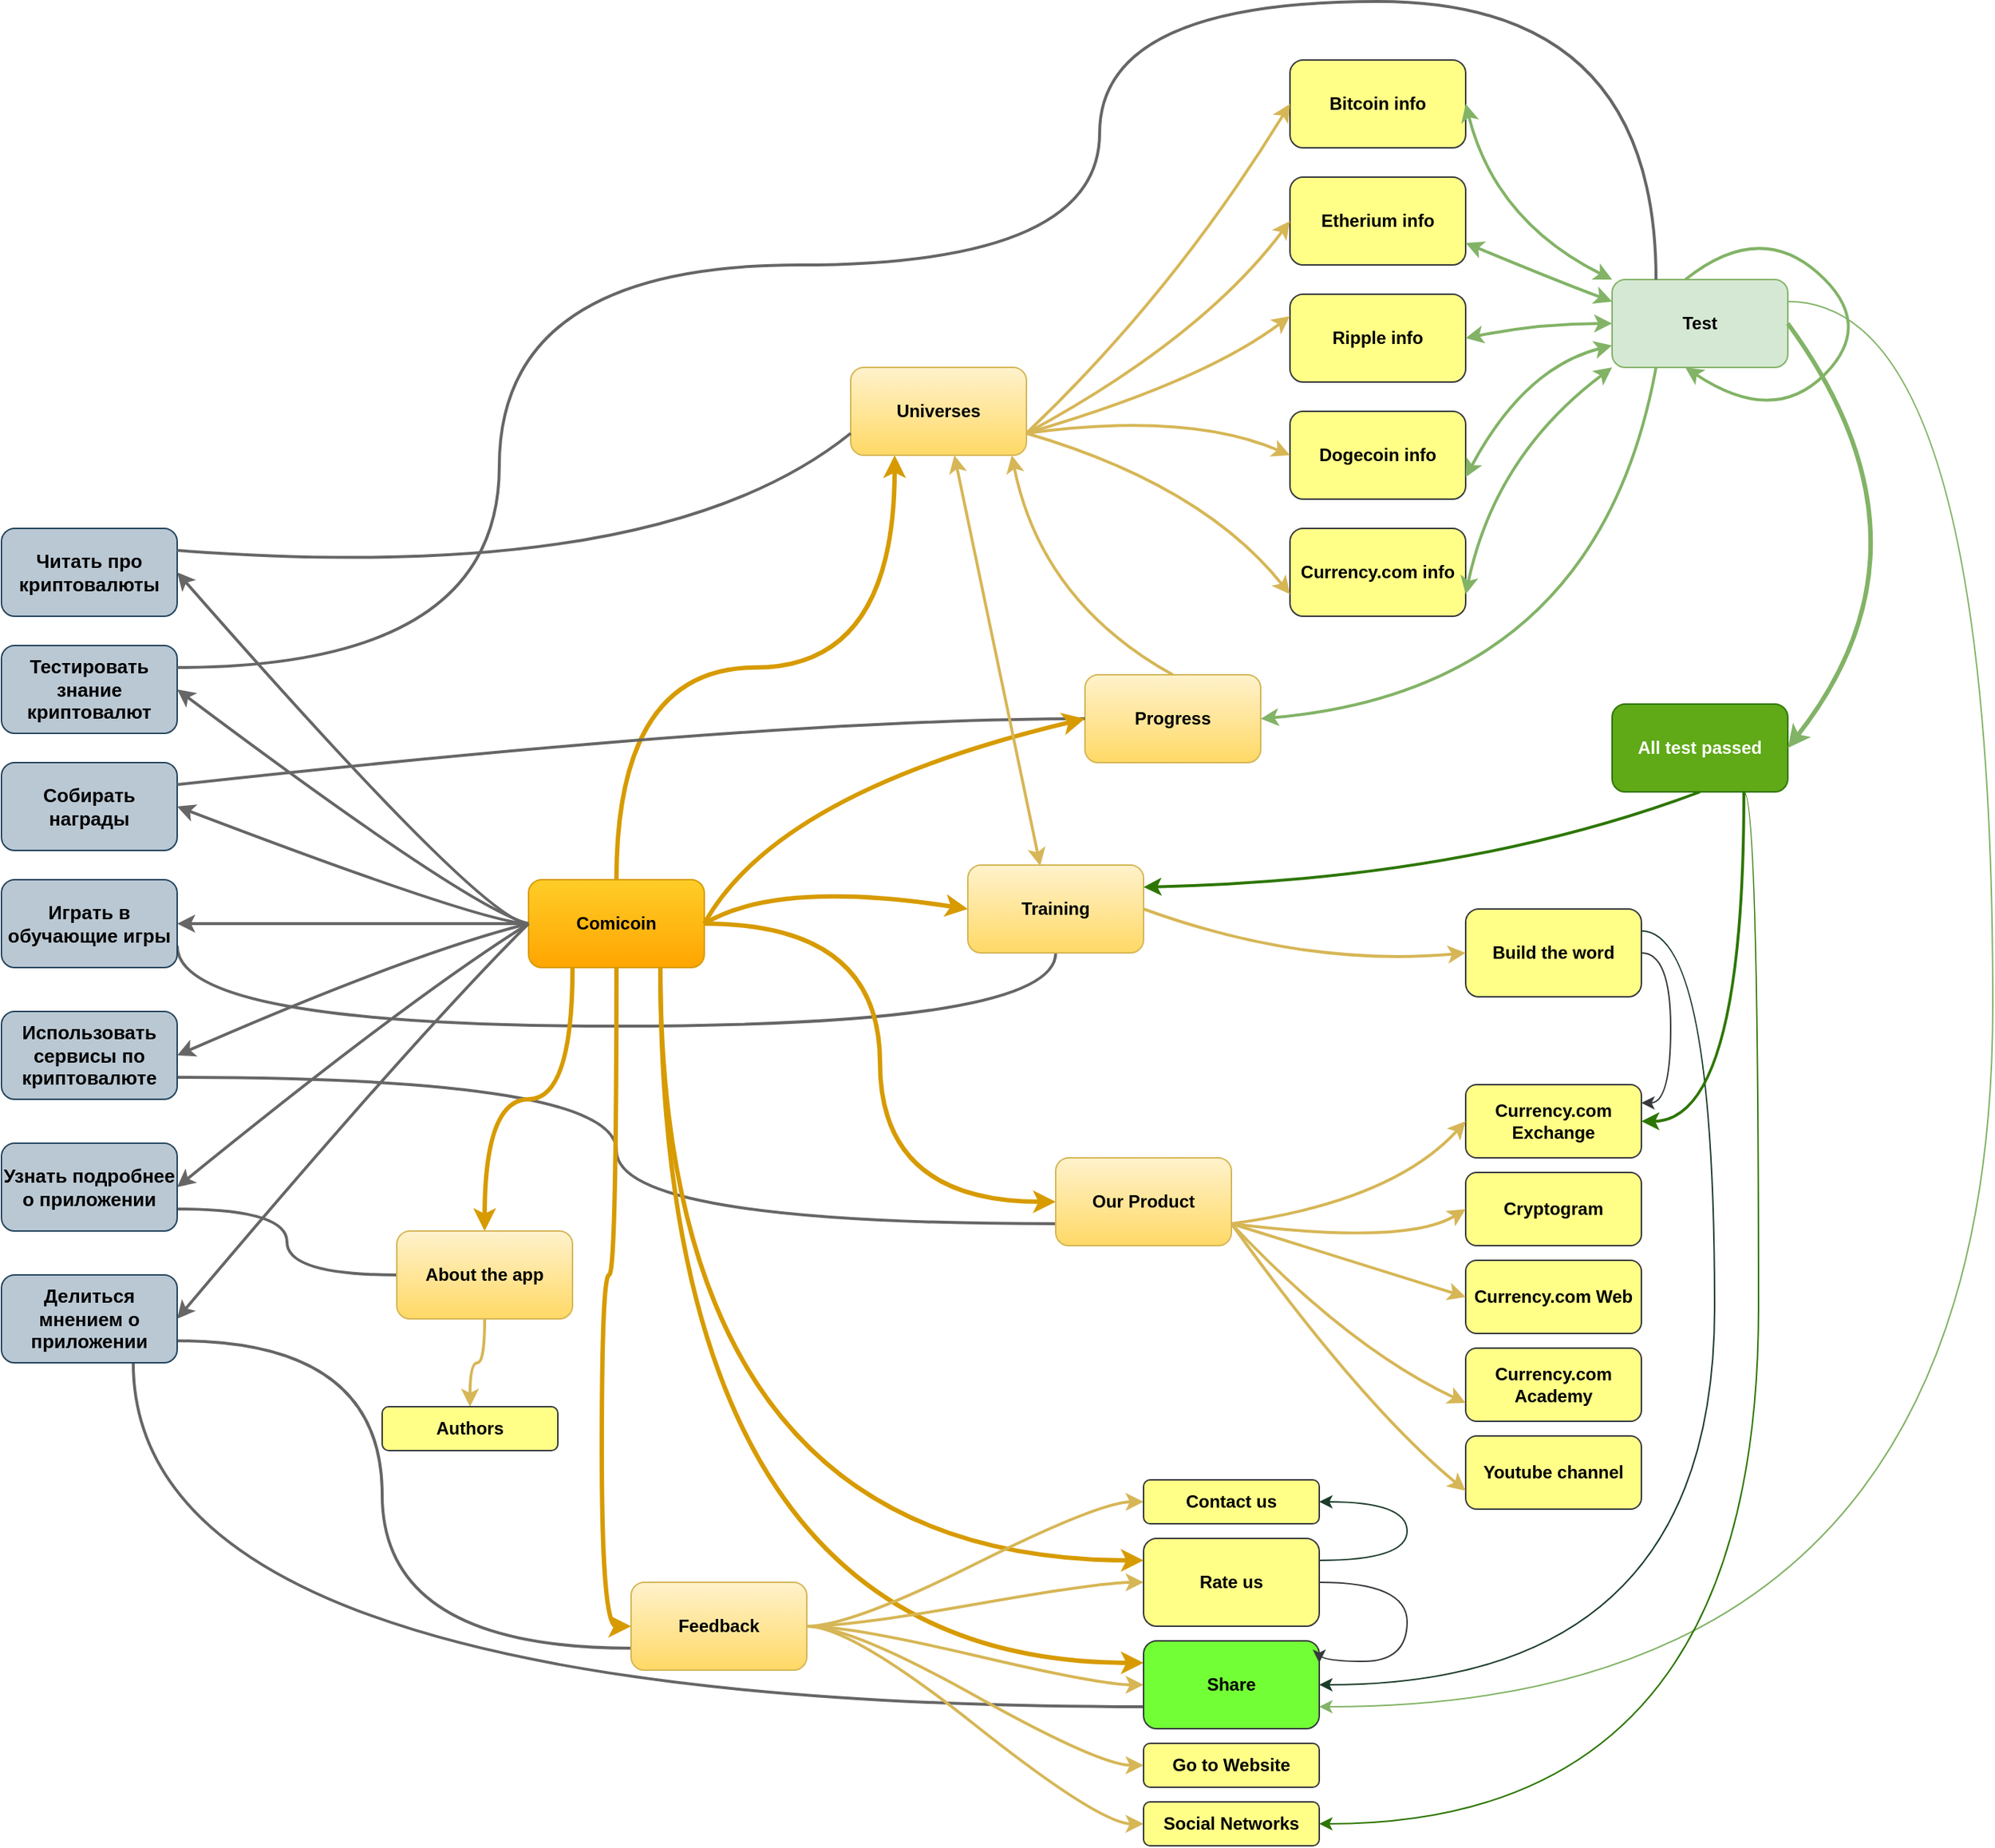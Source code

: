 <mxfile version="20.8.10" type="github">
  <diagram id="6a731a19-8d31-9384-78a2-239565b7b9f0" name="Page-1">
    <mxGraphModel dx="1500" dy="1657" grid="1" gridSize="10" guides="0" tooltips="1" connect="1" arrows="0" fold="1" page="1" pageScale="1" pageWidth="1169" pageHeight="827" background="none" math="0" shadow="0">
      <root>
        <mxCell id="0" />
        <mxCell id="1" parent="0" />
        <mxCell id="xASsT9ErBBi53nfP-A5v-1902" style="edgeStyle=orthogonalEdgeStyle;curved=1;orthogonalLoop=1;jettySize=auto;html=1;exitX=1;exitY=0.75;exitDx=0;exitDy=0;entryX=0;entryY=0.5;entryDx=0;entryDy=0;startArrow=none;startFill=0;endArrow=none;endFill=0;fontStyle=1;fillColor=#f5f5f5;gradientColor=#b3b3b3;strokeColor=#666666;strokeWidth=2;" edge="1" parent="1" source="xASsT9ErBBi53nfP-A5v-1779" target="xASsT9ErBBi53nfP-A5v-1898">
          <mxGeometry relative="1" as="geometry" />
        </mxCell>
        <mxCell id="xASsT9ErBBi53nfP-A5v-1779" value="Узнать подробнее о приложении" style="rounded=1;whiteSpace=wrap;html=1;fillColor=#bac8d3;strokeColor=#23445d;fontStyle=1;fontSize=13;" vertex="1" parent="1">
          <mxGeometry x="170" y="620" width="120" height="60" as="geometry" />
        </mxCell>
        <mxCell id="xASsT9ErBBi53nfP-A5v-1904" style="edgeStyle=orthogonalEdgeStyle;curved=1;orthogonalLoop=1;jettySize=auto;html=1;exitX=1;exitY=0.75;exitDx=0;exitDy=0;entryX=0;entryY=0.75;entryDx=0;entryDy=0;startArrow=none;startFill=0;endArrow=none;endFill=0;fontStyle=1;fillColor=#f5f5f5;gradientColor=#b3b3b3;strokeColor=#666666;strokeWidth=2;" edge="1" parent="1" source="xASsT9ErBBi53nfP-A5v-1780" target="xASsT9ErBBi53nfP-A5v-1797">
          <mxGeometry relative="1" as="geometry" />
        </mxCell>
        <mxCell id="xASsT9ErBBi53nfP-A5v-1780" value="Использовать сервисы по криптовалюте" style="rounded=1;whiteSpace=wrap;html=1;fillColor=#bac8d3;strokeColor=#23445d;fontStyle=1;fontSize=13;" vertex="1" parent="1">
          <mxGeometry x="170" y="530" width="120" height="60" as="geometry" />
        </mxCell>
        <mxCell id="xASsT9ErBBi53nfP-A5v-1905" style="edgeStyle=orthogonalEdgeStyle;curved=1;orthogonalLoop=1;jettySize=auto;html=1;exitX=1;exitY=0.75;exitDx=0;exitDy=0;entryX=0.5;entryY=1;entryDx=0;entryDy=0;startArrow=none;startFill=0;endArrow=none;endFill=0;fontStyle=1;fillColor=#f5f5f5;gradientColor=#b3b3b3;strokeColor=#666666;strokeWidth=2;" edge="1" parent="1" source="xASsT9ErBBi53nfP-A5v-1781" target="xASsT9ErBBi53nfP-A5v-1796">
          <mxGeometry relative="1" as="geometry">
            <Array as="points">
              <mxPoint x="290" y="540" />
              <mxPoint x="890" y="540" />
            </Array>
          </mxGeometry>
        </mxCell>
        <mxCell id="xASsT9ErBBi53nfP-A5v-1781" value="Играть в обучающие игры" style="rounded=1;whiteSpace=wrap;html=1;fillColor=#bac8d3;strokeColor=#23445d;fontStyle=1;fontSize=13;" vertex="1" parent="1">
          <mxGeometry x="170" y="440" width="120" height="60" as="geometry" />
        </mxCell>
        <mxCell id="xASsT9ErBBi53nfP-A5v-1782" value="Тестировать знание криптовалют" style="rounded=1;whiteSpace=wrap;html=1;fillColor=#bac8d3;strokeColor=#23445d;fontStyle=1;fontSize=13;" vertex="1" parent="1">
          <mxGeometry x="170" y="280" width="120" height="60" as="geometry" />
        </mxCell>
        <mxCell id="xASsT9ErBBi53nfP-A5v-1783" value="Читать про криптовалюты" style="rounded=1;whiteSpace=wrap;html=1;fillColor=#bac8d3;strokeColor=#23445d;fontStyle=1;fontSize=13;" vertex="1" parent="1">
          <mxGeometry x="170" y="200" width="120" height="60" as="geometry" />
        </mxCell>
        <mxCell id="xASsT9ErBBi53nfP-A5v-1903" style="edgeStyle=orthogonalEdgeStyle;curved=1;orthogonalLoop=1;jettySize=auto;html=1;exitX=1;exitY=0.75;exitDx=0;exitDy=0;entryX=0;entryY=0.75;entryDx=0;entryDy=0;startArrow=none;startFill=0;endArrow=none;endFill=0;fontStyle=1;fillColor=#f5f5f5;gradientColor=#b3b3b3;strokeColor=#666666;strokeWidth=2;" edge="1" parent="1" source="xASsT9ErBBi53nfP-A5v-1786" target="xASsT9ErBBi53nfP-A5v-1835">
          <mxGeometry relative="1" as="geometry">
            <Array as="points">
              <mxPoint x="430" y="755" />
              <mxPoint x="430" y="965" />
            </Array>
          </mxGeometry>
        </mxCell>
        <mxCell id="xASsT9ErBBi53nfP-A5v-1927" style="edgeStyle=orthogonalEdgeStyle;curved=1;orthogonalLoop=1;jettySize=auto;html=1;exitX=0.75;exitY=1;exitDx=0;exitDy=0;entryX=0;entryY=0.75;entryDx=0;entryDy=0;strokeColor=#666666;strokeWidth=2;fontSize=13;startArrow=none;startFill=0;endArrow=none;endFill=0;fillColor=#f5f5f5;gradientColor=#b3b3b3;" edge="1" parent="1" source="xASsT9ErBBi53nfP-A5v-1786" target="xASsT9ErBBi53nfP-A5v-1879">
          <mxGeometry relative="1" as="geometry" />
        </mxCell>
        <mxCell id="xASsT9ErBBi53nfP-A5v-1786" value="Делиться мнением о приложении" style="rounded=1;whiteSpace=wrap;html=1;fillColor=#bac8d3;strokeColor=#23445d;fontStyle=1;fontSize=13;" vertex="1" parent="1">
          <mxGeometry x="170" y="710" width="120" height="60" as="geometry" />
        </mxCell>
        <mxCell id="xASsT9ErBBi53nfP-A5v-1891" style="edgeStyle=orthogonalEdgeStyle;curved=1;orthogonalLoop=1;jettySize=auto;html=1;exitX=1;exitY=0.5;exitDx=0;exitDy=0;entryX=0;entryY=0.5;entryDx=0;entryDy=0;startArrow=none;startFill=0;endArrow=classic;endFill=1;fontStyle=1;fillColor=#ffcd28;gradientColor=#ffa500;strokeColor=#d79b00;strokeWidth=3;" edge="1" parent="1" source="xASsT9ErBBi53nfP-A5v-1787" target="xASsT9ErBBi53nfP-A5v-1797">
          <mxGeometry relative="1" as="geometry" />
        </mxCell>
        <mxCell id="xASsT9ErBBi53nfP-A5v-1893" style="edgeStyle=orthogonalEdgeStyle;curved=1;orthogonalLoop=1;jettySize=auto;html=1;exitX=0.5;exitY=1;exitDx=0;exitDy=0;entryX=0;entryY=0.5;entryDx=0;entryDy=0;startArrow=none;startFill=0;endArrow=classic;endFill=1;fontStyle=1;fillColor=#ffcd28;gradientColor=#ffa500;strokeColor=#d79b00;strokeWidth=3;" edge="1" parent="1" source="xASsT9ErBBi53nfP-A5v-1787" target="xASsT9ErBBi53nfP-A5v-1835">
          <mxGeometry relative="1" as="geometry" />
        </mxCell>
        <mxCell id="xASsT9ErBBi53nfP-A5v-1894" style="edgeStyle=orthogonalEdgeStyle;curved=1;orthogonalLoop=1;jettySize=auto;html=1;exitX=0.5;exitY=0;exitDx=0;exitDy=0;entryX=0.25;entryY=1;entryDx=0;entryDy=0;startArrow=none;startFill=0;endArrow=classic;endFill=1;fontStyle=1;fillColor=#ffcd28;gradientColor=#ffa500;strokeColor=#d79b00;strokeWidth=3;" edge="1" parent="1" source="xASsT9ErBBi53nfP-A5v-1787" target="xASsT9ErBBi53nfP-A5v-1795">
          <mxGeometry relative="1" as="geometry" />
        </mxCell>
        <mxCell id="xASsT9ErBBi53nfP-A5v-1895" style="edgeStyle=orthogonalEdgeStyle;curved=1;orthogonalLoop=1;jettySize=auto;html=1;exitX=0.75;exitY=1;exitDx=0;exitDy=0;entryX=0;entryY=0.25;entryDx=0;entryDy=0;startArrow=none;startFill=0;endArrow=classic;endFill=1;fontStyle=1;fillColor=#ffcd28;gradientColor=#ffa500;strokeColor=#d79b00;strokeWidth=3;" edge="1" parent="1" source="xASsT9ErBBi53nfP-A5v-1787" target="xASsT9ErBBi53nfP-A5v-1880">
          <mxGeometry relative="1" as="geometry" />
        </mxCell>
        <mxCell id="xASsT9ErBBi53nfP-A5v-1896" style="edgeStyle=orthogonalEdgeStyle;curved=1;orthogonalLoop=1;jettySize=auto;html=1;exitX=0.75;exitY=1;exitDx=0;exitDy=0;entryX=0;entryY=0.25;entryDx=0;entryDy=0;startArrow=none;startFill=0;endArrow=classic;endFill=1;fontStyle=1;fillColor=#ffcd28;gradientColor=#ffa500;strokeColor=#d79b00;strokeWidth=3;" edge="1" parent="1" source="xASsT9ErBBi53nfP-A5v-1787" target="xASsT9ErBBi53nfP-A5v-1879">
          <mxGeometry relative="1" as="geometry" />
        </mxCell>
        <mxCell id="xASsT9ErBBi53nfP-A5v-1901" style="edgeStyle=orthogonalEdgeStyle;curved=1;orthogonalLoop=1;jettySize=auto;html=1;exitX=0.25;exitY=1;exitDx=0;exitDy=0;entryX=0.5;entryY=0;entryDx=0;entryDy=0;startArrow=none;startFill=0;endArrow=classic;endFill=1;fontStyle=1;fillColor=#ffcd28;gradientColor=#ffa500;strokeColor=#d79b00;strokeWidth=3;" edge="1" parent="1" source="xASsT9ErBBi53nfP-A5v-1787" target="xASsT9ErBBi53nfP-A5v-1898">
          <mxGeometry relative="1" as="geometry" />
        </mxCell>
        <mxCell id="xASsT9ErBBi53nfP-A5v-1787" value="Comicoin" style="rounded=1;whiteSpace=wrap;html=1;fontStyle=1;fillColor=#ffcd28;strokeColor=#d79b00;gradientColor=#ffa500;" vertex="1" parent="1">
          <mxGeometry x="530" y="440" width="120" height="60" as="geometry" />
        </mxCell>
        <mxCell id="xASsT9ErBBi53nfP-A5v-1788" value="" style="curved=1;endArrow=classic;html=1;rounded=0;entryX=1;entryY=0.5;entryDx=0;entryDy=0;exitX=0;exitY=0.5;exitDx=0;exitDy=0;fontStyle=1;fillColor=#f5f5f5;gradientColor=#b3b3b3;strokeColor=#666666;strokeWidth=2;" edge="1" parent="1" source="xASsT9ErBBi53nfP-A5v-1787" target="xASsT9ErBBi53nfP-A5v-1783">
          <mxGeometry width="50" height="50" relative="1" as="geometry">
            <mxPoint x="510" y="470" as="sourcePoint" />
            <mxPoint x="560" y="420" as="targetPoint" />
            <Array as="points">
              <mxPoint x="500" y="470" />
            </Array>
          </mxGeometry>
        </mxCell>
        <mxCell id="xASsT9ErBBi53nfP-A5v-1789" value="" style="curved=1;endArrow=classic;html=1;rounded=0;entryX=1;entryY=0.5;entryDx=0;entryDy=0;exitX=0;exitY=0.5;exitDx=0;exitDy=0;fontStyle=1;fillColor=#f5f5f5;gradientColor=#b3b3b3;strokeColor=#666666;strokeWidth=2;" edge="1" parent="1" source="xASsT9ErBBi53nfP-A5v-1787" target="xASsT9ErBBi53nfP-A5v-1782">
          <mxGeometry width="50" height="50" relative="1" as="geometry">
            <mxPoint x="510" y="470" as="sourcePoint" />
            <mxPoint x="560" y="420" as="targetPoint" />
            <Array as="points">
              <mxPoint x="490" y="460" />
            </Array>
          </mxGeometry>
        </mxCell>
        <mxCell id="xASsT9ErBBi53nfP-A5v-1791" value="" style="curved=1;endArrow=classic;html=1;rounded=0;entryX=1;entryY=0.5;entryDx=0;entryDy=0;fontStyle=1;fillColor=#f5f5f5;gradientColor=#b3b3b3;strokeColor=#666666;strokeWidth=2;" edge="1" parent="1" target="xASsT9ErBBi53nfP-A5v-1781">
          <mxGeometry width="50" height="50" relative="1" as="geometry">
            <mxPoint x="530" y="470" as="sourcePoint" />
            <mxPoint x="410" y="390" as="targetPoint" />
            <Array as="points">
              <mxPoint x="500" y="470" />
            </Array>
          </mxGeometry>
        </mxCell>
        <mxCell id="xASsT9ErBBi53nfP-A5v-1792" value="" style="curved=1;endArrow=classic;html=1;rounded=0;entryX=1;entryY=0.5;entryDx=0;entryDy=0;exitX=0;exitY=0.5;exitDx=0;exitDy=0;fontStyle=1;fillColor=#f5f5f5;gradientColor=#b3b3b3;strokeColor=#666666;strokeWidth=2;" edge="1" parent="1" source="xASsT9ErBBi53nfP-A5v-1787" target="xASsT9ErBBi53nfP-A5v-1780">
          <mxGeometry width="50" height="50" relative="1" as="geometry">
            <mxPoint x="550" y="490" as="sourcePoint" />
            <mxPoint x="420" y="400" as="targetPoint" />
            <Array as="points">
              <mxPoint x="450" y="490" />
            </Array>
          </mxGeometry>
        </mxCell>
        <mxCell id="xASsT9ErBBi53nfP-A5v-1793" value="" style="curved=1;endArrow=classic;html=1;rounded=0;entryX=1;entryY=0.5;entryDx=0;entryDy=0;exitX=0;exitY=0.5;exitDx=0;exitDy=0;fontStyle=1;fillColor=#f5f5f5;gradientColor=#b3b3b3;strokeColor=#666666;strokeWidth=2;" edge="1" parent="1" source="xASsT9ErBBi53nfP-A5v-1787" target="xASsT9ErBBi53nfP-A5v-1779">
          <mxGeometry width="50" height="50" relative="1" as="geometry">
            <mxPoint x="560" y="500" as="sourcePoint" />
            <mxPoint x="430" y="410" as="targetPoint" />
            <Array as="points">
              <mxPoint x="450" y="520" />
            </Array>
          </mxGeometry>
        </mxCell>
        <mxCell id="xASsT9ErBBi53nfP-A5v-1794" value="" style="curved=1;endArrow=classic;html=1;rounded=0;entryX=1;entryY=0.5;entryDx=0;entryDy=0;exitX=0;exitY=0.5;exitDx=0;exitDy=0;fontStyle=1;fillColor=#f5f5f5;gradientColor=#b3b3b3;strokeColor=#666666;strokeWidth=2;" edge="1" parent="1" source="xASsT9ErBBi53nfP-A5v-1787" target="xASsT9ErBBi53nfP-A5v-1786">
          <mxGeometry width="50" height="50" relative="1" as="geometry">
            <mxPoint x="570" y="510" as="sourcePoint" />
            <mxPoint x="440" y="420" as="targetPoint" />
            <Array as="points">
              <mxPoint x="450" y="550" />
            </Array>
          </mxGeometry>
        </mxCell>
        <mxCell id="xASsT9ErBBi53nfP-A5v-1795" value="Universes" style="rounded=1;whiteSpace=wrap;html=1;fontStyle=1;fillColor=#fff2cc;gradientColor=#ffd966;strokeColor=#d6b656;" vertex="1" parent="1">
          <mxGeometry x="750" y="90" width="120" height="60" as="geometry" />
        </mxCell>
        <mxCell id="xASsT9ErBBi53nfP-A5v-1796" value="Training" style="rounded=1;whiteSpace=wrap;html=1;fontStyle=1;fillColor=#fff2cc;gradientColor=#ffd966;strokeColor=#d6b656;" vertex="1" parent="1">
          <mxGeometry x="830" y="430" width="120" height="60" as="geometry" />
        </mxCell>
        <mxCell id="xASsT9ErBBi53nfP-A5v-1797" value="Our Product" style="rounded=1;whiteSpace=wrap;html=1;fontStyle=1;fillColor=#fff2cc;gradientColor=#ffd966;strokeColor=#d6b656;" vertex="1" parent="1">
          <mxGeometry x="890" y="630" width="120" height="60" as="geometry" />
        </mxCell>
        <mxCell id="xASsT9ErBBi53nfP-A5v-1798" value="Bitcoin info" style="rounded=1;whiteSpace=wrap;html=1;fontStyle=1;fillColor=#ffff88;strokeColor=#36393d;" vertex="1" parent="1">
          <mxGeometry x="1050" y="-120" width="120" height="60" as="geometry" />
        </mxCell>
        <mxCell id="xASsT9ErBBi53nfP-A5v-1800" value="Собирать награды" style="rounded=1;whiteSpace=wrap;html=1;fillColor=#bac8d3;strokeColor=#23445d;fontStyle=1;fontSize=13;" vertex="1" parent="1">
          <mxGeometry x="170" y="360" width="120" height="60" as="geometry" />
        </mxCell>
        <mxCell id="xASsT9ErBBi53nfP-A5v-1802" value="" style="curved=1;endArrow=classic;html=1;rounded=0;entryX=1;entryY=0.5;entryDx=0;entryDy=0;fontStyle=1;fillColor=#f5f5f5;gradientColor=#b3b3b3;strokeColor=#666666;strokeWidth=2;" edge="1" parent="1" target="xASsT9ErBBi53nfP-A5v-1800">
          <mxGeometry width="50" height="50" relative="1" as="geometry">
            <mxPoint x="530" y="470" as="sourcePoint" />
            <mxPoint x="410" y="340" as="targetPoint" />
            <Array as="points">
              <mxPoint x="500" y="470" />
            </Array>
          </mxGeometry>
        </mxCell>
        <mxCell id="xASsT9ErBBi53nfP-A5v-1803" value="Etherium info" style="rounded=1;whiteSpace=wrap;html=1;fontStyle=1;fillColor=#ffff88;strokeColor=#36393d;" vertex="1" parent="1">
          <mxGeometry x="1050" y="-40" width="120" height="60" as="geometry" />
        </mxCell>
        <mxCell id="xASsT9ErBBi53nfP-A5v-1804" value="Ripple info" style="rounded=1;whiteSpace=wrap;html=1;fontStyle=1;fillColor=#ffff88;strokeColor=#36393d;" vertex="1" parent="1">
          <mxGeometry x="1050" y="40" width="120" height="60" as="geometry" />
        </mxCell>
        <mxCell id="xASsT9ErBBi53nfP-A5v-1805" value="Dogecoin info" style="rounded=1;whiteSpace=wrap;html=1;fontStyle=1;fillColor=#ffff88;strokeColor=#36393d;" vertex="1" parent="1">
          <mxGeometry x="1050" y="120" width="120" height="60" as="geometry" />
        </mxCell>
        <mxCell id="xASsT9ErBBi53nfP-A5v-1806" value="Currency.com info" style="rounded=1;whiteSpace=wrap;html=1;fontStyle=1;fillColor=#ffff88;strokeColor=#36393d;" vertex="1" parent="1">
          <mxGeometry x="1050" y="200" width="120" height="60" as="geometry" />
        </mxCell>
        <mxCell id="xASsT9ErBBi53nfP-A5v-1809" value="" style="curved=1;endArrow=classic;html=1;rounded=0;entryX=0;entryY=0.5;entryDx=0;entryDy=0;exitX=1;exitY=0.75;exitDx=0;exitDy=0;fontStyle=1;fillColor=#fff2cc;strokeColor=#d6b656;strokeWidth=2;" edge="1" parent="1" source="xASsT9ErBBi53nfP-A5v-1795" target="xASsT9ErBBi53nfP-A5v-1798">
          <mxGeometry width="50" height="50" relative="1" as="geometry">
            <mxPoint x="880" y="120" as="sourcePoint" />
            <mxPoint x="810" y="150" as="targetPoint" />
            <Array as="points">
              <mxPoint x="970" y="40" />
            </Array>
          </mxGeometry>
        </mxCell>
        <mxCell id="xASsT9ErBBi53nfP-A5v-1810" value="" style="curved=1;endArrow=classic;html=1;rounded=0;entryX=0;entryY=0.5;entryDx=0;entryDy=0;exitX=1;exitY=0.75;exitDx=0;exitDy=0;fontStyle=1;fillColor=#fff2cc;strokeColor=#d6b656;strokeWidth=2;" edge="1" parent="1" source="xASsT9ErBBi53nfP-A5v-1795" target="xASsT9ErBBi53nfP-A5v-1803">
          <mxGeometry width="50" height="50" relative="1" as="geometry">
            <mxPoint x="890" y="120" as="sourcePoint" />
            <mxPoint x="1060" y="-80" as="targetPoint" />
            <Array as="points">
              <mxPoint x="990" y="70" />
            </Array>
          </mxGeometry>
        </mxCell>
        <mxCell id="xASsT9ErBBi53nfP-A5v-1811" value="" style="curved=1;endArrow=classic;html=1;rounded=0;entryX=0;entryY=0.25;entryDx=0;entryDy=0;exitX=1;exitY=0.75;exitDx=0;exitDy=0;fontStyle=1;fillColor=#fff2cc;strokeColor=#d6b656;strokeWidth=2;" edge="1" parent="1" source="xASsT9ErBBi53nfP-A5v-1795" target="xASsT9ErBBi53nfP-A5v-1804">
          <mxGeometry width="50" height="50" relative="1" as="geometry">
            <mxPoint x="880" y="130" as="sourcePoint" />
            <mxPoint x="1070" y="-70" as="targetPoint" />
            <Array as="points">
              <mxPoint x="990" y="100" />
            </Array>
          </mxGeometry>
        </mxCell>
        <mxCell id="xASsT9ErBBi53nfP-A5v-1812" value="" style="curved=1;endArrow=classic;html=1;rounded=0;entryX=0;entryY=0.5;entryDx=0;entryDy=0;exitX=1;exitY=0.75;exitDx=0;exitDy=0;fontStyle=1;fillColor=#fff2cc;strokeColor=#d6b656;strokeWidth=2;" edge="1" parent="1" source="xASsT9ErBBi53nfP-A5v-1795" target="xASsT9ErBBi53nfP-A5v-1805">
          <mxGeometry width="50" height="50" relative="1" as="geometry">
            <mxPoint x="910" y="140" as="sourcePoint" />
            <mxPoint x="1080" y="-60" as="targetPoint" />
            <Array as="points">
              <mxPoint x="980" y="120" />
            </Array>
          </mxGeometry>
        </mxCell>
        <mxCell id="xASsT9ErBBi53nfP-A5v-1813" value="" style="curved=1;endArrow=classic;html=1;rounded=0;entryX=0;entryY=0.75;entryDx=0;entryDy=0;exitX=1;exitY=0.75;exitDx=0;exitDy=0;fontStyle=1;fillColor=#fff2cc;strokeColor=#d6b656;strokeWidth=2;" edge="1" parent="1" source="xASsT9ErBBi53nfP-A5v-1795" target="xASsT9ErBBi53nfP-A5v-1806">
          <mxGeometry width="50" height="50" relative="1" as="geometry">
            <mxPoint x="920" y="150" as="sourcePoint" />
            <mxPoint x="1090" y="-50" as="targetPoint" />
            <Array as="points">
              <mxPoint x="990" y="170" />
            </Array>
          </mxGeometry>
        </mxCell>
        <mxCell id="xASsT9ErBBi53nfP-A5v-1814" value="" style="endArrow=none;html=1;curved=1;exitX=1;exitY=0.25;exitDx=0;exitDy=0;entryX=0;entryY=0.75;entryDx=0;entryDy=0;fontStyle=1;strokeWidth=2;fillColor=#f5f5f5;gradientColor=#b3b3b3;strokeColor=#666666;" edge="1" parent="1" source="xASsT9ErBBi53nfP-A5v-1783" target="xASsT9ErBBi53nfP-A5v-1795">
          <mxGeometry width="50" height="50" relative="1" as="geometry">
            <mxPoint x="760" y="200" as="sourcePoint" />
            <mxPoint x="810" y="150" as="targetPoint" />
            <Array as="points">
              <mxPoint x="620" y="240" />
            </Array>
          </mxGeometry>
        </mxCell>
        <mxCell id="xASsT9ErBBi53nfP-A5v-1917" style="edgeStyle=orthogonalEdgeStyle;curved=1;orthogonalLoop=1;jettySize=auto;html=1;exitX=1;exitY=0.25;exitDx=0;exitDy=0;entryX=1;entryY=0.75;entryDx=0;entryDy=0;strokeColor=#82B366;strokeWidth=1;fontSize=13;startArrow=none;startFill=0;endArrow=classic;endFill=1;" edge="1" parent="1" source="xASsT9ErBBi53nfP-A5v-1816" target="xASsT9ErBBi53nfP-A5v-1879">
          <mxGeometry relative="1" as="geometry">
            <Array as="points">
              <mxPoint x="1530" y="45" />
              <mxPoint x="1530" y="1005" />
            </Array>
          </mxGeometry>
        </mxCell>
        <mxCell id="xASsT9ErBBi53nfP-A5v-1816" value="Test" style="rounded=1;whiteSpace=wrap;html=1;fontStyle=1;fillColor=#d5e8d4;strokeColor=#82b366;" vertex="1" parent="1">
          <mxGeometry x="1270" y="30" width="120" height="60" as="geometry" />
        </mxCell>
        <mxCell id="xASsT9ErBBi53nfP-A5v-1824" value="" style="curved=1;endArrow=classic;html=1;entryX=0;entryY=0;entryDx=0;entryDy=0;exitX=1;exitY=0.5;exitDx=0;exitDy=0;startArrow=classic;startFill=1;fontStyle=1;fillColor=#d5e8d4;strokeColor=#82b366;strokeWidth=2;" edge="1" parent="1" source="xASsT9ErBBi53nfP-A5v-1798" target="xASsT9ErBBi53nfP-A5v-1816">
          <mxGeometry width="50" height="50" relative="1" as="geometry">
            <mxPoint x="950" y="200" as="sourcePoint" />
            <mxPoint x="1000" y="150" as="targetPoint" />
            <Array as="points">
              <mxPoint x="1190" y="-10" />
            </Array>
          </mxGeometry>
        </mxCell>
        <mxCell id="xASsT9ErBBi53nfP-A5v-1829" value="" style="curved=1;endArrow=classic;html=1;entryX=0;entryY=1;entryDx=0;entryDy=0;exitX=1;exitY=0.75;exitDx=0;exitDy=0;startArrow=classic;startFill=1;fontStyle=1;fillColor=#d5e8d4;strokeColor=#82b366;strokeWidth=2;" edge="1" parent="1" source="xASsT9ErBBi53nfP-A5v-1806" target="xASsT9ErBBi53nfP-A5v-1816">
          <mxGeometry width="50" height="50" relative="1" as="geometry">
            <mxPoint x="1180" y="-80" as="sourcePoint" />
            <mxPoint x="1280" y="70" as="targetPoint" />
            <Array as="points">
              <mxPoint x="1190" y="150" />
            </Array>
          </mxGeometry>
        </mxCell>
        <mxCell id="xASsT9ErBBi53nfP-A5v-1830" value="" style="curved=1;endArrow=classic;html=1;exitX=1;exitY=0.75;exitDx=0;exitDy=0;startArrow=classic;startFill=1;fontStyle=1;entryX=0;entryY=0.75;entryDx=0;entryDy=0;fillColor=#d5e8d4;strokeColor=#82b366;strokeWidth=2;" edge="1" parent="1" source="xASsT9ErBBi53nfP-A5v-1805" target="xASsT9ErBBi53nfP-A5v-1816">
          <mxGeometry width="50" height="50" relative="1" as="geometry">
            <mxPoint x="1190" y="-70" as="sourcePoint" />
            <mxPoint x="1270" y="60" as="targetPoint" />
            <Array as="points">
              <mxPoint x="1210" y="90" />
            </Array>
          </mxGeometry>
        </mxCell>
        <mxCell id="xASsT9ErBBi53nfP-A5v-1831" value="" style="curved=1;endArrow=classic;html=1;entryX=0;entryY=0.5;entryDx=0;entryDy=0;exitX=1;exitY=0.5;exitDx=0;exitDy=0;startArrow=classic;startFill=1;fontStyle=1;fillColor=#d5e8d4;strokeColor=#82b366;strokeWidth=2;" edge="1" parent="1" source="xASsT9ErBBi53nfP-A5v-1804" target="xASsT9ErBBi53nfP-A5v-1816">
          <mxGeometry width="50" height="50" relative="1" as="geometry">
            <mxPoint x="1200" y="-60" as="sourcePoint" />
            <mxPoint x="1300" y="90" as="targetPoint" />
            <Array as="points">
              <mxPoint x="1220" y="60" />
            </Array>
          </mxGeometry>
        </mxCell>
        <mxCell id="xASsT9ErBBi53nfP-A5v-1832" value="" style="curved=1;endArrow=classic;html=1;exitX=1;exitY=0.75;exitDx=0;exitDy=0;startArrow=classic;startFill=1;fontStyle=1;entryX=0;entryY=0.25;entryDx=0;entryDy=0;fillColor=#d5e8d4;strokeColor=#82b366;strokeWidth=2;" edge="1" parent="1" source="xASsT9ErBBi53nfP-A5v-1803" target="xASsT9ErBBi53nfP-A5v-1816">
          <mxGeometry width="50" height="50" relative="1" as="geometry">
            <mxPoint x="1210" y="-50" as="sourcePoint" />
            <mxPoint x="1270" y="60" as="targetPoint" />
            <Array as="points">
              <mxPoint x="1230" y="30" />
            </Array>
          </mxGeometry>
        </mxCell>
        <mxCell id="xASsT9ErBBi53nfP-A5v-1833" value="Progress" style="rounded=1;whiteSpace=wrap;html=1;fontStyle=1;fillColor=#fff2cc;gradientColor=#ffd966;strokeColor=#d6b656;" vertex="1" parent="1">
          <mxGeometry x="910" y="300" width="120" height="60" as="geometry" />
        </mxCell>
        <mxCell id="xASsT9ErBBi53nfP-A5v-1834" value="" style="curved=1;endArrow=classic;html=1;entryX=1;entryY=0.5;entryDx=0;entryDy=0;exitX=0.25;exitY=1;exitDx=0;exitDy=0;fontStyle=1;fillColor=#d5e8d4;strokeColor=#82b366;strokeWidth=2;" edge="1" parent="1" source="xASsT9ErBBi53nfP-A5v-1816" target="xASsT9ErBBi53nfP-A5v-1833">
          <mxGeometry width="50" height="50" relative="1" as="geometry">
            <mxPoint x="950" y="200" as="sourcePoint" />
            <mxPoint x="1000" y="150" as="targetPoint" />
            <Array as="points">
              <mxPoint x="1260" y="310" />
            </Array>
          </mxGeometry>
        </mxCell>
        <mxCell id="xASsT9ErBBi53nfP-A5v-1884" style="edgeStyle=entityRelationEdgeStyle;curved=1;orthogonalLoop=1;jettySize=auto;html=1;exitX=1;exitY=0.5;exitDx=0;exitDy=0;entryX=0;entryY=0.5;entryDx=0;entryDy=0;startArrow=none;startFill=0;endArrow=classic;endFill=1;fontStyle=1;strokeWidth=2;fillColor=#fff2cc;gradientColor=#ffd966;strokeColor=#D6B656;" edge="1" parent="1" source="xASsT9ErBBi53nfP-A5v-1835" target="xASsT9ErBBi53nfP-A5v-1881">
          <mxGeometry relative="1" as="geometry" />
        </mxCell>
        <mxCell id="xASsT9ErBBi53nfP-A5v-1885" style="edgeStyle=entityRelationEdgeStyle;curved=1;orthogonalLoop=1;jettySize=auto;html=1;exitX=1;exitY=0.5;exitDx=0;exitDy=0;entryX=0;entryY=0.5;entryDx=0;entryDy=0;startArrow=none;startFill=0;endArrow=classic;endFill=1;fontStyle=1;strokeWidth=2;fillColor=#fff2cc;gradientColor=#ffd966;strokeColor=#d6b656;" edge="1" parent="1" source="xASsT9ErBBi53nfP-A5v-1835" target="xASsT9ErBBi53nfP-A5v-1880">
          <mxGeometry relative="1" as="geometry" />
        </mxCell>
        <mxCell id="xASsT9ErBBi53nfP-A5v-1886" style="edgeStyle=entityRelationEdgeStyle;curved=1;orthogonalLoop=1;jettySize=auto;html=1;exitX=1;exitY=0.5;exitDx=0;exitDy=0;entryX=0;entryY=0.5;entryDx=0;entryDy=0;startArrow=none;startFill=0;endArrow=classic;endFill=1;fontStyle=1;strokeWidth=2;fillColor=#fff2cc;gradientColor=#ffd966;strokeColor=#d6b656;" edge="1" parent="1" source="xASsT9ErBBi53nfP-A5v-1835" target="xASsT9ErBBi53nfP-A5v-1879">
          <mxGeometry relative="1" as="geometry" />
        </mxCell>
        <mxCell id="xASsT9ErBBi53nfP-A5v-1887" style="edgeStyle=entityRelationEdgeStyle;curved=1;orthogonalLoop=1;jettySize=auto;html=1;exitX=1;exitY=0.5;exitDx=0;exitDy=0;entryX=0;entryY=0.5;entryDx=0;entryDy=0;startArrow=none;startFill=0;endArrow=classic;endFill=1;fontStyle=1;strokeWidth=2;fillColor=#fff2cc;gradientColor=#ffd966;strokeColor=#d6b656;" edge="1" parent="1" source="xASsT9ErBBi53nfP-A5v-1835" target="xASsT9ErBBi53nfP-A5v-1878">
          <mxGeometry relative="1" as="geometry" />
        </mxCell>
        <mxCell id="xASsT9ErBBi53nfP-A5v-1888" style="edgeStyle=entityRelationEdgeStyle;curved=1;orthogonalLoop=1;jettySize=auto;html=1;exitX=1;exitY=0.5;exitDx=0;exitDy=0;entryX=0;entryY=0.5;entryDx=0;entryDy=0;startArrow=none;startFill=0;endArrow=classic;endFill=1;fontStyle=1;strokeWidth=2;fillColor=#fff2cc;gradientColor=#ffd966;strokeColor=#d6b656;" edge="1" parent="1" source="xASsT9ErBBi53nfP-A5v-1835" target="xASsT9ErBBi53nfP-A5v-1877">
          <mxGeometry relative="1" as="geometry" />
        </mxCell>
        <mxCell id="xASsT9ErBBi53nfP-A5v-1835" value="Feedback" style="rounded=1;whiteSpace=wrap;html=1;fontStyle=1;fillColor=#fff2cc;gradientColor=#ffd966;strokeColor=#d6b656;" vertex="1" parent="1">
          <mxGeometry x="600" y="920" width="120" height="60" as="geometry" />
        </mxCell>
        <mxCell id="xASsT9ErBBi53nfP-A5v-1837" value="" style="curved=1;endArrow=classic;html=1;exitX=0.5;exitY=0;exitDx=0;exitDy=0;fontStyle=1;fillColor=#fff2cc;gradientColor=#ffd966;strokeColor=#d6b656;strokeWidth=2;" edge="1" parent="1" source="xASsT9ErBBi53nfP-A5v-1833">
          <mxGeometry width="50" height="50" relative="1" as="geometry">
            <mxPoint x="690" y="390" as="sourcePoint" />
            <mxPoint x="860" y="150" as="targetPoint" />
            <Array as="points">
              <mxPoint x="880" y="250" />
            </Array>
          </mxGeometry>
        </mxCell>
        <mxCell id="xASsT9ErBBi53nfP-A5v-1840" value="" style="curved=1;endArrow=classic;html=1;fontStyle=1;fillColor=#d5e8d4;strokeColor=#82b366;strokeWidth=2;" edge="1" parent="1">
          <mxGeometry width="50" height="50" relative="1" as="geometry">
            <mxPoint x="1320" y="30" as="sourcePoint" />
            <mxPoint x="1320" y="90" as="targetPoint" />
            <Array as="points">
              <mxPoint x="1370" y="-10" />
              <mxPoint x="1450" y="60" />
              <mxPoint x="1380" y="130" />
            </Array>
          </mxGeometry>
        </mxCell>
        <mxCell id="xASsT9ErBBi53nfP-A5v-1842" value="Currency.com Exchange" style="rounded=1;whiteSpace=wrap;html=1;fontStyle=1;fillColor=#ffff88;strokeColor=#36393d;" vertex="1" parent="1">
          <mxGeometry x="1170" y="580" width="120" height="50" as="geometry" />
        </mxCell>
        <mxCell id="xASsT9ErBBi53nfP-A5v-1843" value="Youtube channel" style="rounded=1;whiteSpace=wrap;html=1;fontStyle=1;fillColor=#ffff88;strokeColor=#36393d;" vertex="1" parent="1">
          <mxGeometry x="1170" y="820" width="120" height="50" as="geometry" />
        </mxCell>
        <mxCell id="xASsT9ErBBi53nfP-A5v-1844" value="Currency.com Academy" style="rounded=1;whiteSpace=wrap;html=1;fontStyle=1;fillColor=#ffff88;strokeColor=#36393d;" vertex="1" parent="1">
          <mxGeometry x="1170" y="760" width="120" height="50" as="geometry" />
        </mxCell>
        <mxCell id="xASsT9ErBBi53nfP-A5v-1845" value="Currency.com Web" style="rounded=1;whiteSpace=wrap;html=1;fontStyle=1;fillColor=#ffff88;strokeColor=#36393d;" vertex="1" parent="1">
          <mxGeometry x="1170" y="700" width="120" height="50" as="geometry" />
        </mxCell>
        <mxCell id="xASsT9ErBBi53nfP-A5v-1846" value="Cryptogram" style="rounded=1;whiteSpace=wrap;html=1;fontStyle=1;fillColor=#ffff88;strokeColor=#36393d;" vertex="1" parent="1">
          <mxGeometry x="1170" y="640" width="120" height="50" as="geometry" />
        </mxCell>
        <mxCell id="xASsT9ErBBi53nfP-A5v-1847" value="" style="curved=1;endArrow=none;html=1;entryX=0;entryY=0.5;entryDx=0;entryDy=0;endFill=0;exitX=1;exitY=0.25;exitDx=0;exitDy=0;fontStyle=1;fillColor=#f5f5f5;gradientColor=#b3b3b3;strokeColor=#666666;strokeWidth=2;" edge="1" parent="1" source="xASsT9ErBBi53nfP-A5v-1800" target="xASsT9ErBBi53nfP-A5v-1833">
          <mxGeometry width="50" height="50" relative="1" as="geometry">
            <mxPoint x="400" y="410" as="sourcePoint" />
            <mxPoint x="1000" y="420" as="targetPoint" />
            <Array as="points">
              <mxPoint x="700" y="330" />
            </Array>
          </mxGeometry>
        </mxCell>
        <mxCell id="xASsT9ErBBi53nfP-A5v-1849" value="" style="curved=1;endArrow=classic;html=1;entryX=0;entryY=0.5;entryDx=0;entryDy=0;fontStyle=1;fillColor=#ffcd28;gradientColor=#ffa500;strokeColor=#d79b00;strokeWidth=3;" edge="1" parent="1" target="xASsT9ErBBi53nfP-A5v-1833">
          <mxGeometry width="50" height="50" relative="1" as="geometry">
            <mxPoint x="650" y="470" as="sourcePoint" />
            <mxPoint x="1000" y="280" as="targetPoint" />
            <Array as="points">
              <mxPoint x="700" y="380" />
            </Array>
          </mxGeometry>
        </mxCell>
        <mxCell id="xASsT9ErBBi53nfP-A5v-1918" style="edgeStyle=orthogonalEdgeStyle;curved=1;orthogonalLoop=1;jettySize=auto;html=1;exitX=1;exitY=0.5;exitDx=0;exitDy=0;entryX=1;entryY=0.25;entryDx=0;entryDy=0;strokeColor=#36393d;strokeWidth=1;fontSize=13;startArrow=none;startFill=0;endArrow=classic;endFill=1;fillColor=#ffcc99;" edge="1" parent="1" source="xASsT9ErBBi53nfP-A5v-1852" target="xASsT9ErBBi53nfP-A5v-1842">
          <mxGeometry relative="1" as="geometry" />
        </mxCell>
        <mxCell id="xASsT9ErBBi53nfP-A5v-1931" style="edgeStyle=orthogonalEdgeStyle;curved=1;orthogonalLoop=1;jettySize=auto;html=1;exitX=1;exitY=0.25;exitDx=0;exitDy=0;entryX=1;entryY=0.5;entryDx=0;entryDy=0;strokeColor=#1D3D2B;strokeWidth=1;fontSize=13;startArrow=none;startFill=0;endArrow=classic;endFill=1;" edge="1" parent="1" source="xASsT9ErBBi53nfP-A5v-1852" target="xASsT9ErBBi53nfP-A5v-1879">
          <mxGeometry relative="1" as="geometry">
            <Array as="points">
              <mxPoint x="1340" y="475" />
              <mxPoint x="1340" y="990" />
            </Array>
          </mxGeometry>
        </mxCell>
        <mxCell id="xASsT9ErBBi53nfP-A5v-1852" value="Build the word" style="rounded=1;whiteSpace=wrap;html=1;fontStyle=1;fillColor=#FFFF88;strokeColor=#36393d;" vertex="1" parent="1">
          <mxGeometry x="1170" y="460" width="120" height="60" as="geometry" />
        </mxCell>
        <mxCell id="xASsT9ErBBi53nfP-A5v-1854" value="" style="edgeStyle=none;orthogonalLoop=1;jettySize=auto;html=1;startArrow=classic;startFill=1;endArrow=none;endFill=0;curved=1;rounded=0;exitX=0;exitY=0.5;exitDx=0;exitDy=0;fontStyle=1;fillColor=#ffcd28;gradientColor=#ffa500;strokeColor=#d79b00;strokeWidth=3;" edge="1" parent="1" source="xASsT9ErBBi53nfP-A5v-1796">
          <mxGeometry width="100" relative="1" as="geometry">
            <mxPoint x="670" y="480" as="sourcePoint" />
            <mxPoint x="650" y="470" as="targetPoint" />
            <Array as="points">
              <mxPoint x="700" y="440" />
            </Array>
          </mxGeometry>
        </mxCell>
        <mxCell id="xASsT9ErBBi53nfP-A5v-1855" value="" style="edgeStyle=none;orthogonalLoop=1;jettySize=auto;html=1;startArrow=classic;startFill=1;endArrow=none;endFill=0;curved=1;rounded=0;exitX=0;exitY=0.5;exitDx=0;exitDy=0;entryX=1;entryY=0.5;entryDx=0;entryDy=0;fontStyle=1;fillColor=#fff2cc;strokeColor=#d6b656;strokeWidth=2;gradientColor=#ffd966;" edge="1" parent="1" source="xASsT9ErBBi53nfP-A5v-1852" target="xASsT9ErBBi53nfP-A5v-1796">
          <mxGeometry width="100" relative="1" as="geometry">
            <mxPoint x="880" y="450" as="sourcePoint" />
            <mxPoint x="980" y="450" as="targetPoint" />
            <Array as="points">
              <mxPoint x="1060" y="500" />
            </Array>
          </mxGeometry>
        </mxCell>
        <mxCell id="xASsT9ErBBi53nfP-A5v-1889" style="edgeStyle=orthogonalEdgeStyle;curved=1;orthogonalLoop=1;jettySize=auto;html=1;exitX=0.75;exitY=1;exitDx=0;exitDy=0;entryX=1;entryY=0.5;entryDx=0;entryDy=0;startArrow=none;startFill=0;endArrow=classic;endFill=1;snapToPoint=0;noJump=0;fontStyle=1;fillColor=#60a917;strokeColor=#2D7600;strokeWidth=1;" edge="1" parent="1" source="xASsT9ErBBi53nfP-A5v-1860" target="xASsT9ErBBi53nfP-A5v-1877">
          <mxGeometry relative="1" as="geometry">
            <Array as="points">
              <mxPoint x="1370" y="380" />
              <mxPoint x="1370" y="1085" />
            </Array>
          </mxGeometry>
        </mxCell>
        <mxCell id="xASsT9ErBBi53nfP-A5v-1890" style="edgeStyle=orthogonalEdgeStyle;curved=1;orthogonalLoop=1;jettySize=auto;html=1;exitX=0.75;exitY=1;exitDx=0;exitDy=0;entryX=1;entryY=0.5;entryDx=0;entryDy=0;startArrow=none;startFill=0;endArrow=classic;endFill=1;fontStyle=1;fillColor=#60a917;strokeColor=#2D7600;strokeWidth=2;" edge="1" parent="1" source="xASsT9ErBBi53nfP-A5v-1860" target="xASsT9ErBBi53nfP-A5v-1842">
          <mxGeometry relative="1" as="geometry" />
        </mxCell>
        <mxCell id="xASsT9ErBBi53nfP-A5v-1860" value="All test passed" style="rounded=1;whiteSpace=wrap;html=1;fontStyle=1;fillColor=#60a917;fontColor=#ffffff;strokeColor=#2D7600;" vertex="1" parent="1">
          <mxGeometry x="1270" y="320" width="120" height="60" as="geometry" />
        </mxCell>
        <mxCell id="xASsT9ErBBi53nfP-A5v-1862" value="" style="edgeStyle=none;orthogonalLoop=1;jettySize=auto;html=1;startArrow=classic;startFill=1;endArrow=classic;endFill=1;curved=1;rounded=0;exitX=0.59;exitY=1;exitDx=0;exitDy=0;exitPerimeter=0;entryX=0.412;entryY=0.009;entryDx=0;entryDy=0;entryPerimeter=0;fontStyle=1;fillColor=#fff2cc;strokeColor=#d6b656;strokeWidth=2;gradientColor=#ffd966;" edge="1" parent="1" source="xASsT9ErBBi53nfP-A5v-1795" target="xASsT9ErBBi53nfP-A5v-1796">
          <mxGeometry width="100" relative="1" as="geometry">
            <mxPoint x="790" y="230" as="sourcePoint" />
            <mxPoint x="890" y="230" as="targetPoint" />
            <Array as="points" />
          </mxGeometry>
        </mxCell>
        <mxCell id="xASsT9ErBBi53nfP-A5v-1865" value="" style="edgeStyle=none;orthogonalLoop=1;jettySize=auto;html=1;startArrow=none;startFill=0;endArrow=classic;endFill=1;curved=1;rounded=0;entryX=1;entryY=0.5;entryDx=0;entryDy=0;fontStyle=1;fillColor=#d5e8d4;strokeColor=#82B366;strokeWidth=3;" edge="1" parent="1" target="xASsT9ErBBi53nfP-A5v-1860">
          <mxGeometry width="100" relative="1" as="geometry">
            <mxPoint x="1390" y="60" as="sourcePoint" />
            <mxPoint x="1430" y="340" as="targetPoint" />
            <Array as="points">
              <mxPoint x="1500" y="210" />
            </Array>
          </mxGeometry>
        </mxCell>
        <mxCell id="xASsT9ErBBi53nfP-A5v-1866" value="" style="edgeStyle=none;orthogonalLoop=1;jettySize=auto;html=1;startArrow=none;startFill=0;endArrow=classic;endFill=1;curved=1;rounded=0;exitX=0.5;exitY=1;exitDx=0;exitDy=0;entryX=1;entryY=0.25;entryDx=0;entryDy=0;fontStyle=1;fillColor=#60a917;strokeColor=#2D7600;strokeWidth=2;" edge="1" parent="1" source="xASsT9ErBBi53nfP-A5v-1860" target="xASsT9ErBBi53nfP-A5v-1796">
          <mxGeometry width="100" relative="1" as="geometry">
            <mxPoint x="1480" y="380" as="sourcePoint" />
            <mxPoint x="900" y="430" as="targetPoint" />
            <Array as="points">
              <mxPoint x="1170" y="440" />
            </Array>
          </mxGeometry>
        </mxCell>
        <mxCell id="xASsT9ErBBi53nfP-A5v-1868" value="" style="edgeStyle=none;orthogonalLoop=1;jettySize=auto;html=1;startArrow=none;startFill=0;endArrow=classic;endFill=1;curved=1;rounded=0;exitX=1;exitY=0.75;exitDx=0;exitDy=0;entryX=0;entryY=0.5;entryDx=0;entryDy=0;fontStyle=1;fillColor=#ffcd28;gradientColor=#ffa500;strokeColor=#D6B656;strokeWidth=2;" edge="1" parent="1" source="xASsT9ErBBi53nfP-A5v-1797" target="xASsT9ErBBi53nfP-A5v-1842">
          <mxGeometry width="100" relative="1" as="geometry">
            <mxPoint x="1070" y="640" as="sourcePoint" />
            <mxPoint x="1170" y="640" as="targetPoint" />
            <Array as="points">
              <mxPoint x="1120" y="660" />
            </Array>
          </mxGeometry>
        </mxCell>
        <mxCell id="xASsT9ErBBi53nfP-A5v-1871" value="" style="edgeStyle=none;orthogonalLoop=1;jettySize=auto;html=1;startArrow=none;startFill=0;endArrow=classic;endFill=1;curved=1;rounded=0;exitX=1;exitY=0.75;exitDx=0;exitDy=0;entryX=0;entryY=0.5;entryDx=0;entryDy=0;fontStyle=1;fillColor=#ffcd28;gradientColor=#ffa500;strokeColor=#D6B656;strokeWidth=2;" edge="1" parent="1" source="xASsT9ErBBi53nfP-A5v-1797" target="xASsT9ErBBi53nfP-A5v-1846">
          <mxGeometry width="100" relative="1" as="geometry">
            <mxPoint x="1050" y="690" as="sourcePoint" />
            <mxPoint x="1180" y="615" as="targetPoint" />
            <Array as="points">
              <mxPoint x="1130" y="690" />
            </Array>
          </mxGeometry>
        </mxCell>
        <mxCell id="xASsT9ErBBi53nfP-A5v-1872" value="" style="edgeStyle=none;orthogonalLoop=1;jettySize=auto;html=1;startArrow=none;startFill=0;endArrow=classic;endFill=1;curved=1;rounded=0;exitX=1;exitY=0.75;exitDx=0;exitDy=0;entryX=0;entryY=0.5;entryDx=0;entryDy=0;fontStyle=1;fillColor=#ffcd28;gradientColor=#ffa500;strokeColor=#D6B656;strokeWidth=2;" edge="1" parent="1" source="xASsT9ErBBi53nfP-A5v-1797" target="xASsT9ErBBi53nfP-A5v-1845">
          <mxGeometry width="100" relative="1" as="geometry">
            <mxPoint x="1060" y="700" as="sourcePoint" />
            <mxPoint x="1190" y="625" as="targetPoint" />
            <Array as="points" />
          </mxGeometry>
        </mxCell>
        <mxCell id="xASsT9ErBBi53nfP-A5v-1873" value="" style="edgeStyle=none;orthogonalLoop=1;jettySize=auto;html=1;startArrow=none;startFill=0;endArrow=classic;endFill=1;curved=1;rounded=0;exitX=1;exitY=0.75;exitDx=0;exitDy=0;entryX=0;entryY=0.75;entryDx=0;entryDy=0;fontStyle=1;fillColor=#ffcd28;gradientColor=#ffa500;strokeColor=#D6B656;strokeWidth=2;" edge="1" parent="1" source="xASsT9ErBBi53nfP-A5v-1797" target="xASsT9ErBBi53nfP-A5v-1844">
          <mxGeometry width="100" relative="1" as="geometry">
            <mxPoint x="1070" y="710" as="sourcePoint" />
            <mxPoint x="1200" y="635" as="targetPoint" />
            <Array as="points">
              <mxPoint x="1090" y="760" />
            </Array>
          </mxGeometry>
        </mxCell>
        <mxCell id="xASsT9ErBBi53nfP-A5v-1874" value="" style="edgeStyle=none;orthogonalLoop=1;jettySize=auto;html=1;startArrow=none;startFill=0;endArrow=classic;endFill=1;curved=1;rounded=0;exitX=1;exitY=0.75;exitDx=0;exitDy=0;entryX=0;entryY=0.75;entryDx=0;entryDy=0;fontStyle=1;fillColor=#ffcd28;gradientColor=#ffa500;strokeColor=#D6B656;strokeWidth=2;" edge="1" parent="1" source="xASsT9ErBBi53nfP-A5v-1797" target="xASsT9ErBBi53nfP-A5v-1843">
          <mxGeometry width="100" relative="1" as="geometry">
            <mxPoint x="1080" y="720" as="sourcePoint" />
            <mxPoint x="1210" y="645" as="targetPoint" />
            <Array as="points">
              <mxPoint x="1100" y="800" />
            </Array>
          </mxGeometry>
        </mxCell>
        <mxCell id="xASsT9ErBBi53nfP-A5v-1877" value="Social Networks" style="rounded=1;whiteSpace=wrap;html=1;fontStyle=1;fillColor=#ffff88;strokeColor=#36393d;" vertex="1" parent="1">
          <mxGeometry x="950" y="1070" width="120" height="30" as="geometry" />
        </mxCell>
        <mxCell id="xASsT9ErBBi53nfP-A5v-1878" value="Go to Website" style="rounded=1;whiteSpace=wrap;html=1;fontStyle=1;fillColor=#ffff88;strokeColor=#36393d;" vertex="1" parent="1">
          <mxGeometry x="950" y="1030" width="120" height="30" as="geometry" />
        </mxCell>
        <mxCell id="xASsT9ErBBi53nfP-A5v-1879" value="Share" style="rounded=1;whiteSpace=wrap;html=1;fontStyle=1;fillColor=#72FF36;strokeColor=#36393d;" vertex="1" parent="1">
          <mxGeometry x="950" y="960" width="120" height="60" as="geometry" />
        </mxCell>
        <mxCell id="xASsT9ErBBi53nfP-A5v-1915" style="edgeStyle=orthogonalEdgeStyle;curved=1;orthogonalLoop=1;jettySize=auto;html=1;exitX=1;exitY=0.25;exitDx=0;exitDy=0;strokeColor=#1D3D2B;strokeWidth=1;fontSize=13;startArrow=none;startFill=0;endArrow=classic;endFill=1;entryX=1;entryY=0.5;entryDx=0;entryDy=0;" edge="1" parent="1" source="xASsT9ErBBi53nfP-A5v-1880" target="xASsT9ErBBi53nfP-A5v-1881">
          <mxGeometry relative="1" as="geometry">
            <mxPoint x="1130" y="900" as="targetPoint" />
            <Array as="points">
              <mxPoint x="1130" y="905" />
              <mxPoint x="1130" y="865" />
            </Array>
          </mxGeometry>
        </mxCell>
        <mxCell id="xASsT9ErBBi53nfP-A5v-1921" style="edgeStyle=orthogonalEdgeStyle;curved=1;orthogonalLoop=1;jettySize=auto;html=1;exitX=1;exitY=0.5;exitDx=0;exitDy=0;entryX=1;entryY=0.25;entryDx=0;entryDy=0;strokeColor=#36393d;strokeWidth=1;fontSize=13;startArrow=none;startFill=0;endArrow=classic;endFill=1;fillColor=#cdeb8b;" edge="1" parent="1" source="xASsT9ErBBi53nfP-A5v-1880" target="xASsT9ErBBi53nfP-A5v-1879">
          <mxGeometry relative="1" as="geometry">
            <Array as="points">
              <mxPoint x="1130" y="920" />
              <mxPoint x="1130" y="974" />
            </Array>
          </mxGeometry>
        </mxCell>
        <mxCell id="xASsT9ErBBi53nfP-A5v-1880" value="Rate us" style="rounded=1;whiteSpace=wrap;html=1;fontStyle=1;fillColor=#ffff88;strokeColor=#36393d;" vertex="1" parent="1">
          <mxGeometry x="950" y="890" width="120" height="60" as="geometry" />
        </mxCell>
        <mxCell id="xASsT9ErBBi53nfP-A5v-1881" value="Contact us" style="rounded=1;whiteSpace=wrap;html=1;fontStyle=1;fillColor=#ffff88;strokeColor=#36393d;" vertex="1" parent="1">
          <mxGeometry x="950" y="850" width="120" height="30" as="geometry" />
        </mxCell>
        <mxCell id="xASsT9ErBBi53nfP-A5v-1900" style="edgeStyle=orthogonalEdgeStyle;curved=1;orthogonalLoop=1;jettySize=auto;html=1;exitX=0.5;exitY=1;exitDx=0;exitDy=0;startArrow=none;startFill=0;endArrow=classic;endFill=1;fontStyle=1;fillColor=#fff2cc;strokeColor=#d6b656;gradientColor=#ffd966;strokeWidth=2;" edge="1" parent="1" source="xASsT9ErBBi53nfP-A5v-1898" target="xASsT9ErBBi53nfP-A5v-1899">
          <mxGeometry relative="1" as="geometry" />
        </mxCell>
        <mxCell id="xASsT9ErBBi53nfP-A5v-1898" value="About the app" style="rounded=1;whiteSpace=wrap;html=1;fontStyle=1;fillColor=#fff2cc;gradientColor=#ffd966;strokeColor=#d6b656;" vertex="1" parent="1">
          <mxGeometry x="440" y="680" width="120" height="60" as="geometry" />
        </mxCell>
        <mxCell id="xASsT9ErBBi53nfP-A5v-1899" value="Authors" style="rounded=1;whiteSpace=wrap;html=1;fontStyle=1;fillColor=#ffff88;strokeColor=#36393d;" vertex="1" parent="1">
          <mxGeometry x="430" y="800" width="120" height="30" as="geometry" />
        </mxCell>
        <mxCell id="xASsT9ErBBi53nfP-A5v-1908" style="edgeStyle=orthogonalEdgeStyle;curved=1;orthogonalLoop=1;jettySize=auto;html=1;exitX=1;exitY=0.25;exitDx=0;exitDy=0;entryX=0.25;entryY=0;entryDx=0;entryDy=0;startArrow=none;startFill=0;endArrow=none;endFill=0;fontStyle=1;fillColor=#f5f5f5;gradientColor=#b3b3b3;strokeColor=#666666;strokeWidth=2;" edge="1" parent="1" source="xASsT9ErBBi53nfP-A5v-1782">
          <mxGeometry relative="1" as="geometry">
            <mxPoint x="290" y="285" as="sourcePoint" />
            <mxPoint x="1300" y="30" as="targetPoint" />
            <Array as="points">
              <mxPoint x="510" y="295" />
              <mxPoint x="510" y="20" />
              <mxPoint x="920" y="20" />
              <mxPoint x="920" y="-160" />
              <mxPoint x="1300" y="-160" />
            </Array>
          </mxGeometry>
        </mxCell>
      </root>
    </mxGraphModel>
  </diagram>
</mxfile>

